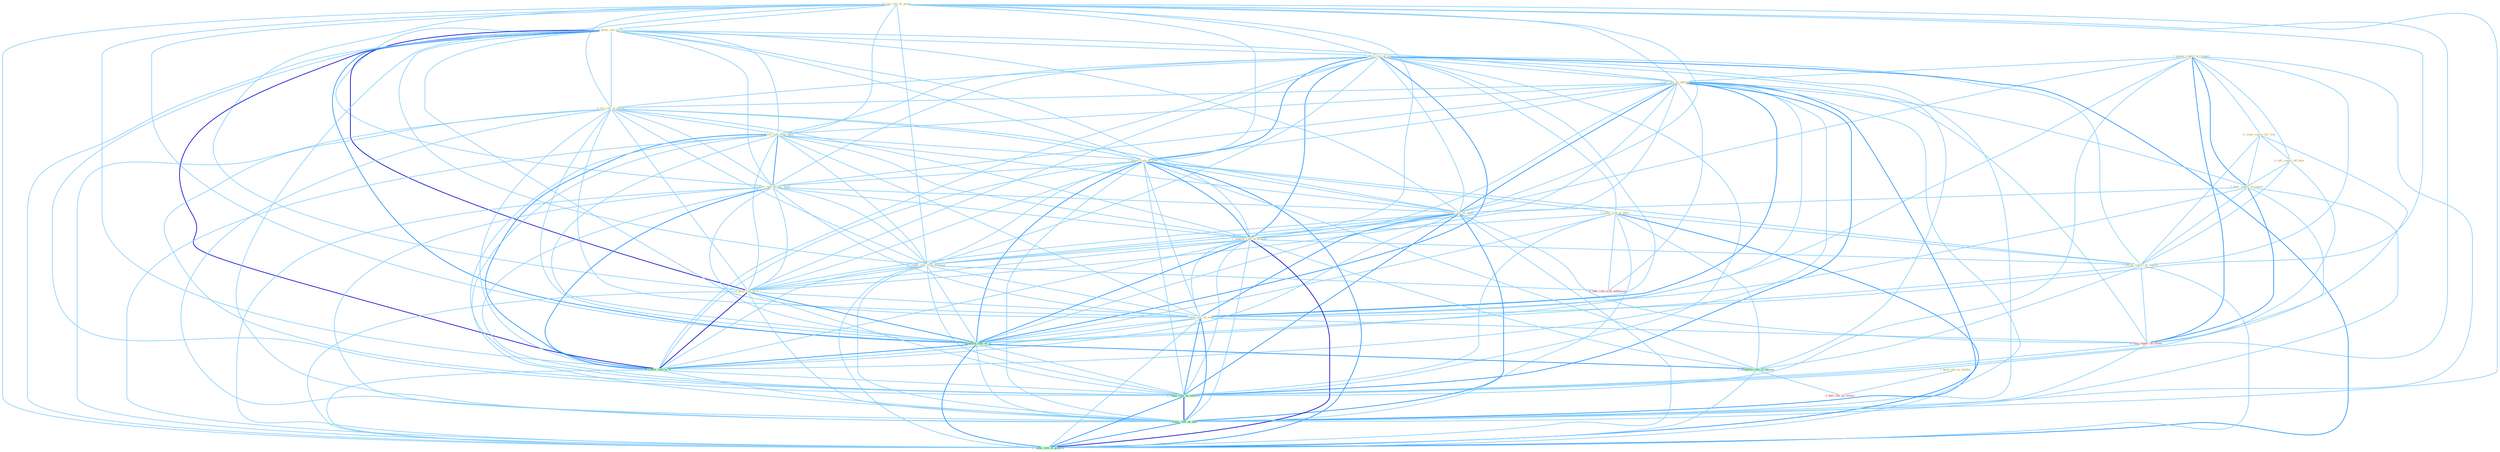 Graph G{ 
    node
    [shape=polygon,style=filled,width=.5,height=.06,color="#BDFCC9",fixedsize=true,fontsize=4,
    fontcolor="#2f4f4f"];
    {node
    [color="#ffffe0", fontcolor="#8b7d6b"] "0_rais_rate_by_point " "1_prepar_report_on_impact " "0_boost_rate_to_% " "1_affect_rate_of_issu " "0_scour_report_for_clue " "1_cut_rate_on_entitynam " "0_call_report_off_base " "0_jolt_rate_in_month " "0_lower_rate_from_hold " "1_hear_report_on_experi " "1_expect_rate_of_loan " "1_reduc_risk_of_have " "0_lower_rate_becaus_level " "1_retain_rate_on_paper " "1_underst_rate_of_growth " "1_back_role_as_mediat " "1_follow_report_of_improv " "0_confus_rate_with_payment " "0_push_rate_to_% " "1_have_rate_on_vote "}
{node [color="#fff0f5", fontcolor="#b22222"] "0_stop_report_on_street " "0_hail_rule_as_victori " "0_take_risk_with_entitynam "}
edge [color="#B0E2FF"];

	"0_rais_rate_by_point " -- "0_boost_rate_to_% " [w="1", color="#87cefa" ];
	"0_rais_rate_by_point " -- "1_affect_rate_of_issu " [w="1", color="#87cefa" ];
	"0_rais_rate_by_point " -- "1_cut_rate_on_entitynam " [w="1", color="#87cefa" ];
	"0_rais_rate_by_point " -- "0_jolt_rate_in_month " [w="1", color="#87cefa" ];
	"0_rais_rate_by_point " -- "0_lower_rate_from_hold " [w="1", color="#87cefa" ];
	"0_rais_rate_by_point " -- "1_expect_rate_of_loan " [w="1", color="#87cefa" ];
	"0_rais_rate_by_point " -- "0_lower_rate_becaus_level " [w="1", color="#87cefa" ];
	"0_rais_rate_by_point " -- "1_retain_rate_on_paper " [w="1", color="#87cefa" ];
	"0_rais_rate_by_point " -- "1_underst_rate_of_growth " [w="1", color="#87cefa" ];
	"0_rais_rate_by_point " -- "0_confus_rate_with_payment " [w="1", color="#87cefa" ];
	"0_rais_rate_by_point " -- "0_push_rate_to_% " [w="1", color="#87cefa" ];
	"0_rais_rate_by_point " -- "1_have_rate_on_vote " [w="1", color="#87cefa" ];
	"0_rais_rate_by_point " -- "1_establish_rate_of_% " [w="1", color="#87cefa" ];
	"0_rais_rate_by_point " -- "0_lower_rate_to_% " [w="1", color="#87cefa" ];
	"0_rais_rate_by_point " -- "1_reduc_rate_on_million " [w="1", color="#87cefa" ];
	"0_rais_rate_by_point " -- "1_reduc_rate_on_debt " [w="1", color="#87cefa" ];
	"0_rais_rate_by_point " -- "1_reduc_rate_of_growth " [w="1", color="#87cefa" ];
	"1_prepar_report_on_impact " -- "0_scour_report_for_clue " [w="1", color="#87cefa" ];
	"1_prepar_report_on_impact " -- "1_cut_rate_on_entitynam " [w="1", color="#87cefa" ];
	"1_prepar_report_on_impact " -- "0_call_report_off_base " [w="1", color="#87cefa" ];
	"1_prepar_report_on_impact " -- "1_hear_report_on_experi " [w="2", color="#1e90ff" , len=0.8];
	"1_prepar_report_on_impact " -- "1_retain_rate_on_paper " [w="1", color="#87cefa" ];
	"1_prepar_report_on_impact " -- "1_follow_report_of_improv " [w="1", color="#87cefa" ];
	"1_prepar_report_on_impact " -- "1_have_rate_on_vote " [w="1", color="#87cefa" ];
	"1_prepar_report_on_impact " -- "0_stop_report_on_street " [w="2", color="#1e90ff" , len=0.8];
	"1_prepar_report_on_impact " -- "1_reduc_rate_on_million " [w="1", color="#87cefa" ];
	"1_prepar_report_on_impact " -- "1_reduc_rate_on_debt " [w="1", color="#87cefa" ];
	"0_boost_rate_to_% " -- "1_affect_rate_of_issu " [w="1", color="#87cefa" ];
	"0_boost_rate_to_% " -- "1_cut_rate_on_entitynam " [w="1", color="#87cefa" ];
	"0_boost_rate_to_% " -- "0_jolt_rate_in_month " [w="1", color="#87cefa" ];
	"0_boost_rate_to_% " -- "0_lower_rate_from_hold " [w="1", color="#87cefa" ];
	"0_boost_rate_to_% " -- "1_expect_rate_of_loan " [w="1", color="#87cefa" ];
	"0_boost_rate_to_% " -- "0_lower_rate_becaus_level " [w="1", color="#87cefa" ];
	"0_boost_rate_to_% " -- "1_retain_rate_on_paper " [w="1", color="#87cefa" ];
	"0_boost_rate_to_% " -- "1_underst_rate_of_growth " [w="1", color="#87cefa" ];
	"0_boost_rate_to_% " -- "0_confus_rate_with_payment " [w="1", color="#87cefa" ];
	"0_boost_rate_to_% " -- "0_push_rate_to_% " [w="3", color="#0000cd" , len=0.6];
	"0_boost_rate_to_% " -- "1_have_rate_on_vote " [w="1", color="#87cefa" ];
	"0_boost_rate_to_% " -- "1_establish_rate_of_% " [w="2", color="#1e90ff" , len=0.8];
	"0_boost_rate_to_% " -- "0_lower_rate_to_% " [w="3", color="#0000cd" , len=0.6];
	"0_boost_rate_to_% " -- "1_reduc_rate_on_million " [w="1", color="#87cefa" ];
	"0_boost_rate_to_% " -- "1_reduc_rate_on_debt " [w="1", color="#87cefa" ];
	"0_boost_rate_to_% " -- "1_reduc_rate_of_growth " [w="1", color="#87cefa" ];
	"1_affect_rate_of_issu " -- "1_cut_rate_on_entitynam " [w="1", color="#87cefa" ];
	"1_affect_rate_of_issu " -- "0_jolt_rate_in_month " [w="1", color="#87cefa" ];
	"1_affect_rate_of_issu " -- "0_lower_rate_from_hold " [w="1", color="#87cefa" ];
	"1_affect_rate_of_issu " -- "1_expect_rate_of_loan " [w="2", color="#1e90ff" , len=0.8];
	"1_affect_rate_of_issu " -- "1_reduc_risk_of_have " [w="1", color="#87cefa" ];
	"1_affect_rate_of_issu " -- "0_lower_rate_becaus_level " [w="1", color="#87cefa" ];
	"1_affect_rate_of_issu " -- "1_retain_rate_on_paper " [w="1", color="#87cefa" ];
	"1_affect_rate_of_issu " -- "1_underst_rate_of_growth " [w="2", color="#1e90ff" , len=0.8];
	"1_affect_rate_of_issu " -- "1_follow_report_of_improv " [w="1", color="#87cefa" ];
	"1_affect_rate_of_issu " -- "0_confus_rate_with_payment " [w="1", color="#87cefa" ];
	"1_affect_rate_of_issu " -- "0_push_rate_to_% " [w="1", color="#87cefa" ];
	"1_affect_rate_of_issu " -- "1_have_rate_on_vote " [w="1", color="#87cefa" ];
	"1_affect_rate_of_issu " -- "1_establish_rate_of_% " [w="2", color="#1e90ff" , len=0.8];
	"1_affect_rate_of_issu " -- "0_lower_rate_to_% " [w="1", color="#87cefa" ];
	"1_affect_rate_of_issu " -- "1_establish_rule_of_immun " [w="1", color="#87cefa" ];
	"1_affect_rate_of_issu " -- "1_reduc_rate_on_million " [w="1", color="#87cefa" ];
	"1_affect_rate_of_issu " -- "1_reduc_rate_on_debt " [w="1", color="#87cefa" ];
	"1_affect_rate_of_issu " -- "1_reduc_rate_of_growth " [w="2", color="#1e90ff" , len=0.8];
	"0_scour_report_for_clue " -- "0_call_report_off_base " [w="1", color="#87cefa" ];
	"0_scour_report_for_clue " -- "1_hear_report_on_experi " [w="1", color="#87cefa" ];
	"0_scour_report_for_clue " -- "1_follow_report_of_improv " [w="1", color="#87cefa" ];
	"0_scour_report_for_clue " -- "0_stop_report_on_street " [w="1", color="#87cefa" ];
	"1_cut_rate_on_entitynam " -- "0_jolt_rate_in_month " [w="1", color="#87cefa" ];
	"1_cut_rate_on_entitynam " -- "0_lower_rate_from_hold " [w="1", color="#87cefa" ];
	"1_cut_rate_on_entitynam " -- "1_hear_report_on_experi " [w="1", color="#87cefa" ];
	"1_cut_rate_on_entitynam " -- "1_expect_rate_of_loan " [w="1", color="#87cefa" ];
	"1_cut_rate_on_entitynam " -- "0_lower_rate_becaus_level " [w="1", color="#87cefa" ];
	"1_cut_rate_on_entitynam " -- "1_retain_rate_on_paper " [w="2", color="#1e90ff" , len=0.8];
	"1_cut_rate_on_entitynam " -- "1_underst_rate_of_growth " [w="1", color="#87cefa" ];
	"1_cut_rate_on_entitynam " -- "0_confus_rate_with_payment " [w="1", color="#87cefa" ];
	"1_cut_rate_on_entitynam " -- "0_push_rate_to_% " [w="1", color="#87cefa" ];
	"1_cut_rate_on_entitynam " -- "1_have_rate_on_vote " [w="2", color="#1e90ff" , len=0.8];
	"1_cut_rate_on_entitynam " -- "1_establish_rate_of_% " [w="1", color="#87cefa" ];
	"1_cut_rate_on_entitynam " -- "0_lower_rate_to_% " [w="1", color="#87cefa" ];
	"1_cut_rate_on_entitynam " -- "0_stop_report_on_street " [w="1", color="#87cefa" ];
	"1_cut_rate_on_entitynam " -- "1_reduc_rate_on_million " [w="2", color="#1e90ff" , len=0.8];
	"1_cut_rate_on_entitynam " -- "0_take_risk_with_entitynam " [w="1", color="#87cefa" ];
	"1_cut_rate_on_entitynam " -- "1_reduc_rate_on_debt " [w="2", color="#1e90ff" , len=0.8];
	"1_cut_rate_on_entitynam " -- "1_reduc_rate_of_growth " [w="1", color="#87cefa" ];
	"0_call_report_off_base " -- "1_hear_report_on_experi " [w="1", color="#87cefa" ];
	"0_call_report_off_base " -- "1_follow_report_of_improv " [w="1", color="#87cefa" ];
	"0_call_report_off_base " -- "0_stop_report_on_street " [w="1", color="#87cefa" ];
	"0_jolt_rate_in_month " -- "0_lower_rate_from_hold " [w="1", color="#87cefa" ];
	"0_jolt_rate_in_month " -- "1_expect_rate_of_loan " [w="1", color="#87cefa" ];
	"0_jolt_rate_in_month " -- "0_lower_rate_becaus_level " [w="1", color="#87cefa" ];
	"0_jolt_rate_in_month " -- "1_retain_rate_on_paper " [w="1", color="#87cefa" ];
	"0_jolt_rate_in_month " -- "1_underst_rate_of_growth " [w="1", color="#87cefa" ];
	"0_jolt_rate_in_month " -- "0_confus_rate_with_payment " [w="1", color="#87cefa" ];
	"0_jolt_rate_in_month " -- "0_push_rate_to_% " [w="1", color="#87cefa" ];
	"0_jolt_rate_in_month " -- "1_have_rate_on_vote " [w="1", color="#87cefa" ];
	"0_jolt_rate_in_month " -- "1_establish_rate_of_% " [w="1", color="#87cefa" ];
	"0_jolt_rate_in_month " -- "0_lower_rate_to_% " [w="1", color="#87cefa" ];
	"0_jolt_rate_in_month " -- "1_reduc_rate_on_million " [w="1", color="#87cefa" ];
	"0_jolt_rate_in_month " -- "1_reduc_rate_on_debt " [w="1", color="#87cefa" ];
	"0_jolt_rate_in_month " -- "1_reduc_rate_of_growth " [w="1", color="#87cefa" ];
	"0_lower_rate_from_hold " -- "1_expect_rate_of_loan " [w="1", color="#87cefa" ];
	"0_lower_rate_from_hold " -- "0_lower_rate_becaus_level " [w="2", color="#1e90ff" , len=0.8];
	"0_lower_rate_from_hold " -- "1_retain_rate_on_paper " [w="1", color="#87cefa" ];
	"0_lower_rate_from_hold " -- "1_underst_rate_of_growth " [w="1", color="#87cefa" ];
	"0_lower_rate_from_hold " -- "0_confus_rate_with_payment " [w="1", color="#87cefa" ];
	"0_lower_rate_from_hold " -- "0_push_rate_to_% " [w="1", color="#87cefa" ];
	"0_lower_rate_from_hold " -- "1_have_rate_on_vote " [w="1", color="#87cefa" ];
	"0_lower_rate_from_hold " -- "1_establish_rate_of_% " [w="1", color="#87cefa" ];
	"0_lower_rate_from_hold " -- "0_lower_rate_to_% " [w="2", color="#1e90ff" , len=0.8];
	"0_lower_rate_from_hold " -- "1_reduc_rate_on_million " [w="1", color="#87cefa" ];
	"0_lower_rate_from_hold " -- "1_reduc_rate_on_debt " [w="1", color="#87cefa" ];
	"0_lower_rate_from_hold " -- "1_reduc_rate_of_growth " [w="1", color="#87cefa" ];
	"1_hear_report_on_experi " -- "1_retain_rate_on_paper " [w="1", color="#87cefa" ];
	"1_hear_report_on_experi " -- "1_follow_report_of_improv " [w="1", color="#87cefa" ];
	"1_hear_report_on_experi " -- "1_have_rate_on_vote " [w="1", color="#87cefa" ];
	"1_hear_report_on_experi " -- "0_stop_report_on_street " [w="2", color="#1e90ff" , len=0.8];
	"1_hear_report_on_experi " -- "1_reduc_rate_on_million " [w="1", color="#87cefa" ];
	"1_hear_report_on_experi " -- "1_reduc_rate_on_debt " [w="1", color="#87cefa" ];
	"1_expect_rate_of_loan " -- "1_reduc_risk_of_have " [w="1", color="#87cefa" ];
	"1_expect_rate_of_loan " -- "0_lower_rate_becaus_level " [w="1", color="#87cefa" ];
	"1_expect_rate_of_loan " -- "1_retain_rate_on_paper " [w="1", color="#87cefa" ];
	"1_expect_rate_of_loan " -- "1_underst_rate_of_growth " [w="2", color="#1e90ff" , len=0.8];
	"1_expect_rate_of_loan " -- "1_follow_report_of_improv " [w="1", color="#87cefa" ];
	"1_expect_rate_of_loan " -- "0_confus_rate_with_payment " [w="1", color="#87cefa" ];
	"1_expect_rate_of_loan " -- "0_push_rate_to_% " [w="1", color="#87cefa" ];
	"1_expect_rate_of_loan " -- "1_have_rate_on_vote " [w="1", color="#87cefa" ];
	"1_expect_rate_of_loan " -- "1_establish_rate_of_% " [w="2", color="#1e90ff" , len=0.8];
	"1_expect_rate_of_loan " -- "0_lower_rate_to_% " [w="1", color="#87cefa" ];
	"1_expect_rate_of_loan " -- "1_establish_rule_of_immun " [w="1", color="#87cefa" ];
	"1_expect_rate_of_loan " -- "1_reduc_rate_on_million " [w="1", color="#87cefa" ];
	"1_expect_rate_of_loan " -- "1_reduc_rate_on_debt " [w="1", color="#87cefa" ];
	"1_expect_rate_of_loan " -- "1_reduc_rate_of_growth " [w="2", color="#1e90ff" , len=0.8];
	"1_reduc_risk_of_have " -- "1_underst_rate_of_growth " [w="1", color="#87cefa" ];
	"1_reduc_risk_of_have " -- "1_follow_report_of_improv " [w="1", color="#87cefa" ];
	"1_reduc_risk_of_have " -- "1_establish_rate_of_% " [w="1", color="#87cefa" ];
	"1_reduc_risk_of_have " -- "1_establish_rule_of_immun " [w="1", color="#87cefa" ];
	"1_reduc_risk_of_have " -- "1_reduc_rate_on_million " [w="1", color="#87cefa" ];
	"1_reduc_risk_of_have " -- "0_take_risk_with_entitynam " [w="1", color="#87cefa" ];
	"1_reduc_risk_of_have " -- "1_reduc_rate_on_debt " [w="1", color="#87cefa" ];
	"1_reduc_risk_of_have " -- "1_reduc_rate_of_growth " [w="2", color="#1e90ff" , len=0.8];
	"0_lower_rate_becaus_level " -- "1_retain_rate_on_paper " [w="1", color="#87cefa" ];
	"0_lower_rate_becaus_level " -- "1_underst_rate_of_growth " [w="1", color="#87cefa" ];
	"0_lower_rate_becaus_level " -- "0_confus_rate_with_payment " [w="1", color="#87cefa" ];
	"0_lower_rate_becaus_level " -- "0_push_rate_to_% " [w="1", color="#87cefa" ];
	"0_lower_rate_becaus_level " -- "1_have_rate_on_vote " [w="1", color="#87cefa" ];
	"0_lower_rate_becaus_level " -- "1_establish_rate_of_% " [w="1", color="#87cefa" ];
	"0_lower_rate_becaus_level " -- "0_lower_rate_to_% " [w="2", color="#1e90ff" , len=0.8];
	"0_lower_rate_becaus_level " -- "1_reduc_rate_on_million " [w="1", color="#87cefa" ];
	"0_lower_rate_becaus_level " -- "1_reduc_rate_on_debt " [w="1", color="#87cefa" ];
	"0_lower_rate_becaus_level " -- "1_reduc_rate_of_growth " [w="1", color="#87cefa" ];
	"1_retain_rate_on_paper " -- "1_underst_rate_of_growth " [w="1", color="#87cefa" ];
	"1_retain_rate_on_paper " -- "0_confus_rate_with_payment " [w="1", color="#87cefa" ];
	"1_retain_rate_on_paper " -- "0_push_rate_to_% " [w="1", color="#87cefa" ];
	"1_retain_rate_on_paper " -- "1_have_rate_on_vote " [w="2", color="#1e90ff" , len=0.8];
	"1_retain_rate_on_paper " -- "1_establish_rate_of_% " [w="1", color="#87cefa" ];
	"1_retain_rate_on_paper " -- "0_lower_rate_to_% " [w="1", color="#87cefa" ];
	"1_retain_rate_on_paper " -- "0_stop_report_on_street " [w="1", color="#87cefa" ];
	"1_retain_rate_on_paper " -- "1_reduc_rate_on_million " [w="2", color="#1e90ff" , len=0.8];
	"1_retain_rate_on_paper " -- "1_reduc_rate_on_debt " [w="2", color="#1e90ff" , len=0.8];
	"1_retain_rate_on_paper " -- "1_reduc_rate_of_growth " [w="1", color="#87cefa" ];
	"1_underst_rate_of_growth " -- "1_follow_report_of_improv " [w="1", color="#87cefa" ];
	"1_underst_rate_of_growth " -- "0_confus_rate_with_payment " [w="1", color="#87cefa" ];
	"1_underst_rate_of_growth " -- "0_push_rate_to_% " [w="1", color="#87cefa" ];
	"1_underst_rate_of_growth " -- "1_have_rate_on_vote " [w="1", color="#87cefa" ];
	"1_underst_rate_of_growth " -- "1_establish_rate_of_% " [w="2", color="#1e90ff" , len=0.8];
	"1_underst_rate_of_growth " -- "0_lower_rate_to_% " [w="1", color="#87cefa" ];
	"1_underst_rate_of_growth " -- "1_establish_rule_of_immun " [w="1", color="#87cefa" ];
	"1_underst_rate_of_growth " -- "1_reduc_rate_on_million " [w="1", color="#87cefa" ];
	"1_underst_rate_of_growth " -- "1_reduc_rate_on_debt " [w="1", color="#87cefa" ];
	"1_underst_rate_of_growth " -- "1_reduc_rate_of_growth " [w="3", color="#0000cd" , len=0.6];
	"1_back_role_as_mediat " -- "0_hail_rule_as_victori " [w="1", color="#87cefa" ];
	"1_follow_report_of_improv " -- "1_establish_rate_of_% " [w="1", color="#87cefa" ];
	"1_follow_report_of_improv " -- "1_establish_rule_of_immun " [w="1", color="#87cefa" ];
	"1_follow_report_of_improv " -- "0_stop_report_on_street " [w="1", color="#87cefa" ];
	"1_follow_report_of_improv " -- "1_reduc_rate_of_growth " [w="1", color="#87cefa" ];
	"0_confus_rate_with_payment " -- "0_push_rate_to_% " [w="1", color="#87cefa" ];
	"0_confus_rate_with_payment " -- "1_have_rate_on_vote " [w="1", color="#87cefa" ];
	"0_confus_rate_with_payment " -- "1_establish_rate_of_% " [w="1", color="#87cefa" ];
	"0_confus_rate_with_payment " -- "0_lower_rate_to_% " [w="1", color="#87cefa" ];
	"0_confus_rate_with_payment " -- "1_reduc_rate_on_million " [w="1", color="#87cefa" ];
	"0_confus_rate_with_payment " -- "0_take_risk_with_entitynam " [w="1", color="#87cefa" ];
	"0_confus_rate_with_payment " -- "1_reduc_rate_on_debt " [w="1", color="#87cefa" ];
	"0_confus_rate_with_payment " -- "1_reduc_rate_of_growth " [w="1", color="#87cefa" ];
	"0_push_rate_to_% " -- "1_have_rate_on_vote " [w="1", color="#87cefa" ];
	"0_push_rate_to_% " -- "1_establish_rate_of_% " [w="2", color="#1e90ff" , len=0.8];
	"0_push_rate_to_% " -- "0_lower_rate_to_% " [w="3", color="#0000cd" , len=0.6];
	"0_push_rate_to_% " -- "1_reduc_rate_on_million " [w="1", color="#87cefa" ];
	"0_push_rate_to_% " -- "1_reduc_rate_on_debt " [w="1", color="#87cefa" ];
	"0_push_rate_to_% " -- "1_reduc_rate_of_growth " [w="1", color="#87cefa" ];
	"1_have_rate_on_vote " -- "1_establish_rate_of_% " [w="1", color="#87cefa" ];
	"1_have_rate_on_vote " -- "0_lower_rate_to_% " [w="1", color="#87cefa" ];
	"1_have_rate_on_vote " -- "0_stop_report_on_street " [w="1", color="#87cefa" ];
	"1_have_rate_on_vote " -- "1_reduc_rate_on_million " [w="2", color="#1e90ff" , len=0.8];
	"1_have_rate_on_vote " -- "1_reduc_rate_on_debt " [w="2", color="#1e90ff" , len=0.8];
	"1_have_rate_on_vote " -- "1_reduc_rate_of_growth " [w="1", color="#87cefa" ];
	"1_establish_rate_of_% " -- "0_lower_rate_to_% " [w="2", color="#1e90ff" , len=0.8];
	"1_establish_rate_of_% " -- "1_establish_rule_of_immun " [w="2", color="#1e90ff" , len=0.8];
	"1_establish_rate_of_% " -- "1_reduc_rate_on_million " [w="1", color="#87cefa" ];
	"1_establish_rate_of_% " -- "1_reduc_rate_on_debt " [w="1", color="#87cefa" ];
	"1_establish_rate_of_% " -- "1_reduc_rate_of_growth " [w="2", color="#1e90ff" , len=0.8];
	"0_lower_rate_to_% " -- "1_reduc_rate_on_million " [w="1", color="#87cefa" ];
	"0_lower_rate_to_% " -- "1_reduc_rate_on_debt " [w="1", color="#87cefa" ];
	"0_lower_rate_to_% " -- "1_reduc_rate_of_growth " [w="1", color="#87cefa" ];
	"1_establish_rule_of_immun " -- "0_hail_rule_as_victori " [w="1", color="#87cefa" ];
	"1_establish_rule_of_immun " -- "1_reduc_rate_of_growth " [w="1", color="#87cefa" ];
	"0_stop_report_on_street " -- "1_reduc_rate_on_million " [w="1", color="#87cefa" ];
	"0_stop_report_on_street " -- "1_reduc_rate_on_debt " [w="1", color="#87cefa" ];
	"1_reduc_rate_on_million " -- "1_reduc_rate_on_debt " [w="3", color="#0000cd" , len=0.6];
	"1_reduc_rate_on_million " -- "1_reduc_rate_of_growth " [w="2", color="#1e90ff" , len=0.8];
	"1_reduc_rate_on_debt " -- "1_reduc_rate_of_growth " [w="2", color="#1e90ff" , len=0.8];
}
